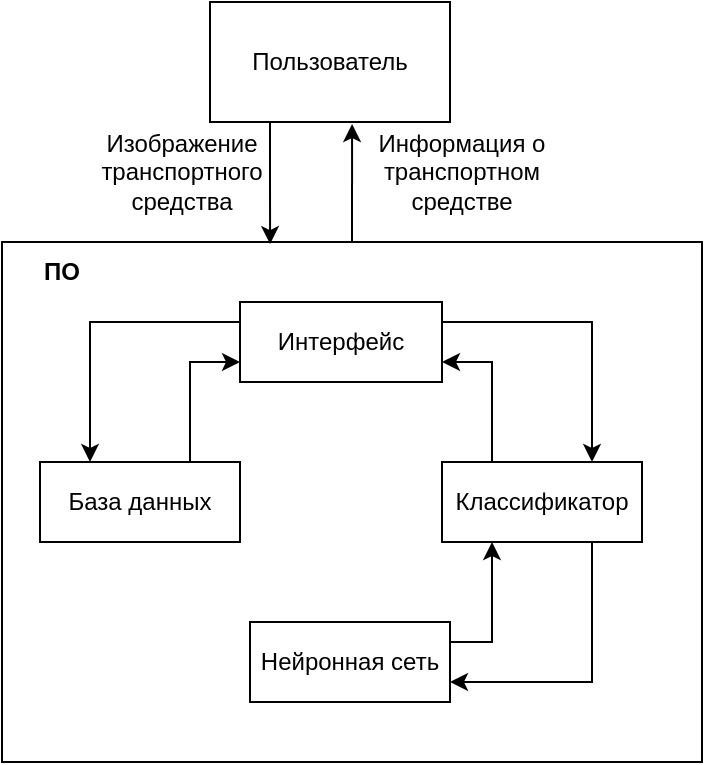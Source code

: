 <mxfile version="19.0.1" type="device"><diagram id="9hoh58YiE5nBiODmfPQr" name="Page-1"><mxGraphModel dx="1422" dy="705" grid="1" gridSize="10" guides="1" tooltips="1" connect="1" arrows="1" fold="1" page="1" pageScale="1" pageWidth="827" pageHeight="1169" math="0" shadow="0"><root><mxCell id="0"/><mxCell id="1" parent="0"/><mxCell id="Ze3inj8W1lA7K9389gtW-5" style="edgeStyle=orthogonalEdgeStyle;rounded=0;orthogonalLoop=1;jettySize=auto;html=1;exitX=0.5;exitY=0;exitDx=0;exitDy=0;entryX=0.592;entryY=1.017;entryDx=0;entryDy=0;entryPerimeter=0;" edge="1" parent="1" source="Ze3inj8W1lA7K9389gtW-1" target="Ze3inj8W1lA7K9389gtW-3"><mxGeometry relative="1" as="geometry"/></mxCell><mxCell id="Ze3inj8W1lA7K9389gtW-1" value="" style="rounded=0;whiteSpace=wrap;html=1;" vertex="1" parent="1"><mxGeometry x="240" y="210" width="350" height="260" as="geometry"/></mxCell><mxCell id="Prlumn2rHF3H0Kjgklih-5" style="edgeStyle=orthogonalEdgeStyle;rounded=0;orthogonalLoop=1;jettySize=auto;html=1;exitX=0;exitY=0.25;exitDx=0;exitDy=0;entryX=0.25;entryY=0;entryDx=0;entryDy=0;" parent="1" source="Prlumn2rHF3H0Kjgklih-1" target="Prlumn2rHF3H0Kjgklih-3" edge="1"><mxGeometry relative="1" as="geometry"/></mxCell><mxCell id="Prlumn2rHF3H0Kjgklih-7" style="edgeStyle=orthogonalEdgeStyle;rounded=0;orthogonalLoop=1;jettySize=auto;html=1;exitX=1;exitY=0.25;exitDx=0;exitDy=0;entryX=0.75;entryY=0;entryDx=0;entryDy=0;" parent="1" source="Prlumn2rHF3H0Kjgklih-1" target="Prlumn2rHF3H0Kjgklih-2" edge="1"><mxGeometry relative="1" as="geometry"/></mxCell><mxCell id="Prlumn2rHF3H0Kjgklih-1" value="Интерфейс" style="rounded=0;whiteSpace=wrap;html=1;" parent="1" vertex="1"><mxGeometry x="359" y="240" width="101" height="40" as="geometry"/></mxCell><mxCell id="Prlumn2rHF3H0Kjgklih-8" style="edgeStyle=orthogonalEdgeStyle;rounded=0;orthogonalLoop=1;jettySize=auto;html=1;exitX=0.25;exitY=0;exitDx=0;exitDy=0;entryX=1;entryY=0.75;entryDx=0;entryDy=0;" parent="1" source="Prlumn2rHF3H0Kjgklih-2" target="Prlumn2rHF3H0Kjgklih-1" edge="1"><mxGeometry relative="1" as="geometry"/></mxCell><mxCell id="Prlumn2rHF3H0Kjgklih-10" style="edgeStyle=orthogonalEdgeStyle;rounded=0;orthogonalLoop=1;jettySize=auto;html=1;exitX=0.75;exitY=1;exitDx=0;exitDy=0;entryX=1;entryY=0.75;entryDx=0;entryDy=0;" parent="1" source="Prlumn2rHF3H0Kjgklih-2" target="Prlumn2rHF3H0Kjgklih-4" edge="1"><mxGeometry relative="1" as="geometry"/></mxCell><mxCell id="Prlumn2rHF3H0Kjgklih-2" value="Классификатор&lt;br&gt;" style="rounded=0;whiteSpace=wrap;html=1;" parent="1" vertex="1"><mxGeometry x="460" y="320" width="100" height="40" as="geometry"/></mxCell><mxCell id="Prlumn2rHF3H0Kjgklih-6" style="edgeStyle=orthogonalEdgeStyle;rounded=0;orthogonalLoop=1;jettySize=auto;html=1;exitX=0.75;exitY=0;exitDx=0;exitDy=0;entryX=0;entryY=0.75;entryDx=0;entryDy=0;" parent="1" source="Prlumn2rHF3H0Kjgklih-3" target="Prlumn2rHF3H0Kjgklih-1" edge="1"><mxGeometry relative="1" as="geometry"/></mxCell><mxCell id="Prlumn2rHF3H0Kjgklih-3" value="База данных" style="rounded=0;whiteSpace=wrap;html=1;" parent="1" vertex="1"><mxGeometry x="259" y="320" width="100" height="40" as="geometry"/></mxCell><mxCell id="Prlumn2rHF3H0Kjgklih-9" style="edgeStyle=orthogonalEdgeStyle;rounded=0;orthogonalLoop=1;jettySize=auto;html=1;exitX=1;exitY=0.25;exitDx=0;exitDy=0;entryX=0.25;entryY=1;entryDx=0;entryDy=0;" parent="1" source="Prlumn2rHF3H0Kjgklih-4" target="Prlumn2rHF3H0Kjgklih-2" edge="1"><mxGeometry relative="1" as="geometry"/></mxCell><mxCell id="Prlumn2rHF3H0Kjgklih-4" value="Нейронная сеть" style="rounded=0;whiteSpace=wrap;html=1;" parent="1" vertex="1"><mxGeometry x="364" y="400" width="100" height="40" as="geometry"/></mxCell><mxCell id="Ze3inj8W1lA7K9389gtW-2" value="&lt;b&gt;ПО&lt;/b&gt;" style="text;html=1;strokeColor=none;fillColor=none;align=center;verticalAlign=middle;whiteSpace=wrap;rounded=0;" vertex="1" parent="1"><mxGeometry x="240" y="210" width="60" height="30" as="geometry"/></mxCell><mxCell id="Ze3inj8W1lA7K9389gtW-4" style="edgeStyle=orthogonalEdgeStyle;rounded=0;orthogonalLoop=1;jettySize=auto;html=1;exitX=0.25;exitY=1;exitDx=0;exitDy=0;entryX=0.383;entryY=0.004;entryDx=0;entryDy=0;entryPerimeter=0;" edge="1" parent="1" source="Ze3inj8W1lA7K9389gtW-3" target="Ze3inj8W1lA7K9389gtW-1"><mxGeometry relative="1" as="geometry"/></mxCell><mxCell id="Ze3inj8W1lA7K9389gtW-3" value="Пользователь" style="rounded=0;whiteSpace=wrap;html=1;" vertex="1" parent="1"><mxGeometry x="344" y="90" width="120" height="60" as="geometry"/></mxCell><mxCell id="Ze3inj8W1lA7K9389gtW-6" value="Изображение транспортного средства" style="text;html=1;strokeColor=none;fillColor=none;align=center;verticalAlign=middle;whiteSpace=wrap;rounded=0;" vertex="1" parent="1"><mxGeometry x="290" y="160" width="80" height="30" as="geometry"/></mxCell><mxCell id="Ze3inj8W1lA7K9389gtW-7" value="Информация о транспортном средстве" style="text;html=1;strokeColor=none;fillColor=none;align=center;verticalAlign=middle;whiteSpace=wrap;rounded=0;" vertex="1" parent="1"><mxGeometry x="410" y="160" width="120" height="30" as="geometry"/></mxCell></root></mxGraphModel></diagram></mxfile>